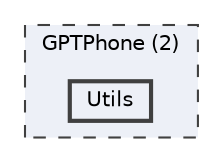 digraph "/Users/seanbaker/Downloads/GPTPhone (2)/Utils"
{
 // LATEX_PDF_SIZE
  bgcolor="transparent";
  edge [fontname=Helvetica,fontsize=10,labelfontname=Helvetica,labelfontsize=10];
  node [fontname=Helvetica,fontsize=10,shape=box,height=0.2,width=0.4];
  compound=true
  subgraph clusterdir_e25d3a482582c6fca6ce4e463392b362 {
    graph [ bgcolor="#edf0f7", pencolor="grey25", label="GPTPhone (2)", fontname=Helvetica,fontsize=10 style="filled,dashed", URL="dir_e25d3a482582c6fca6ce4e463392b362.html",tooltip=""]
  dir_89955a189b742026b37fd8d9c28206a0 [label="Utils", fillcolor="#edf0f7", color="grey25", style="filled,bold", URL="dir_89955a189b742026b37fd8d9c28206a0.html",tooltip=""];
  }
}

